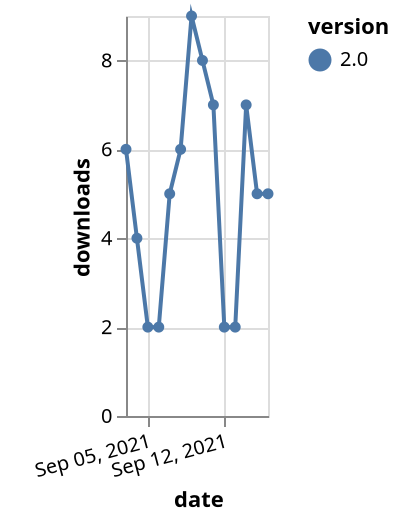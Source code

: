 {"$schema": "https://vega.github.io/schema/vega-lite/v5.json", "description": "A simple bar chart with embedded data.", "data": {"values": [{"date": "2021-09-03", "total": 7051, "delta": 6, "version": "2.0"}, {"date": "2021-09-04", "total": 7055, "delta": 4, "version": "2.0"}, {"date": "2021-09-05", "total": 7057, "delta": 2, "version": "2.0"}, {"date": "2021-09-06", "total": 7059, "delta": 2, "version": "2.0"}, {"date": "2021-09-07", "total": 7064, "delta": 5, "version": "2.0"}, {"date": "2021-09-08", "total": 7070, "delta": 6, "version": "2.0"}, {"date": "2021-09-09", "total": 7079, "delta": 9, "version": "2.0"}, {"date": "2021-09-10", "total": 7087, "delta": 8, "version": "2.0"}, {"date": "2021-09-11", "total": 7094, "delta": 7, "version": "2.0"}, {"date": "2021-09-12", "total": 7096, "delta": 2, "version": "2.0"}, {"date": "2021-09-13", "total": 7098, "delta": 2, "version": "2.0"}, {"date": "2021-09-14", "total": 7105, "delta": 7, "version": "2.0"}, {"date": "2021-09-15", "total": 7110, "delta": 5, "version": "2.0"}, {"date": "2021-09-16", "total": 7115, "delta": 5, "version": "2.0"}]}, "width": "container", "mark": {"type": "line", "point": {"filled": true}}, "encoding": {"x": {"field": "date", "type": "temporal", "timeUnit": "yearmonthdate", "title": "date", "axis": {"labelAngle": -15}}, "y": {"field": "delta", "type": "quantitative", "title": "downloads"}, "color": {"field": "version", "type": "nominal"}, "tooltip": {"field": "delta"}}}